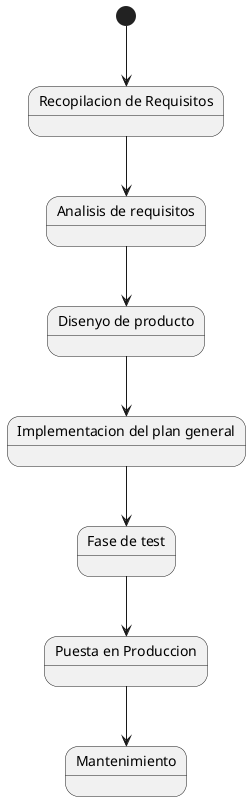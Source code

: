 @startuml

state "Recopilacion de Requisitos" as rr
state "Analisis de requisitos" as ar
state "Disenyo de producto" as dp
state "Implementacion del plan general" as pg
state "Fase de test" as t
state "Puesta en Produccion" as p
state "Mantenimiento" as m


[*] --> rr
rr --> ar
ar --> dp
dp --> pg
pg --> t
t --> p
p --> m











@enduml